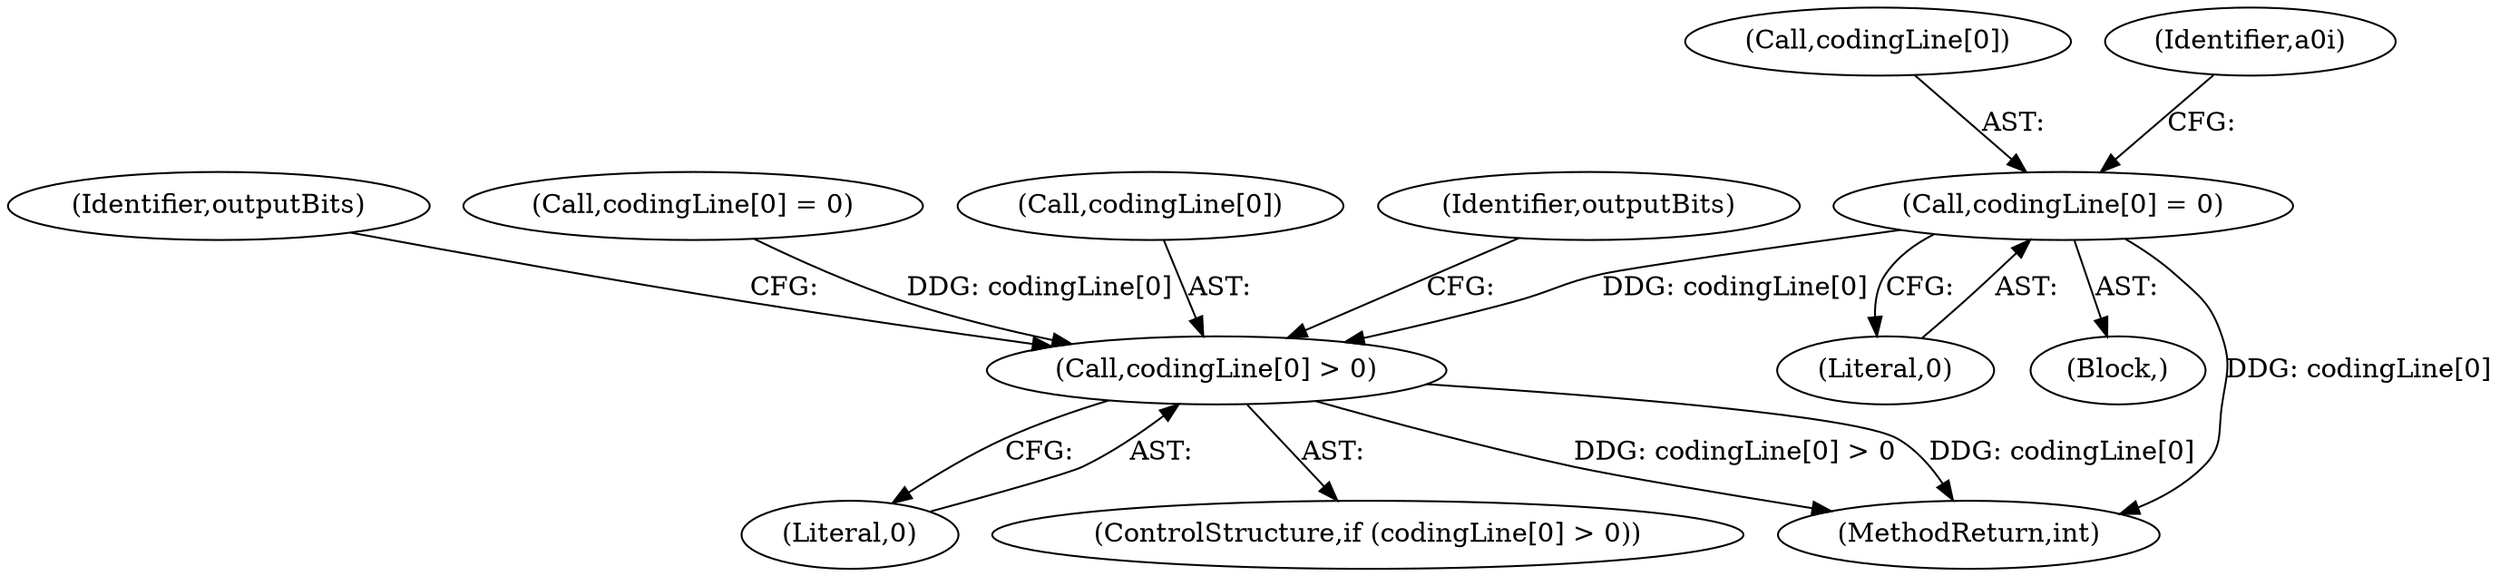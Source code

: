 digraph "0_poppler_b1026b5978c385328f2a15a2185c599a563edf91@array" {
"1000167" [label="(Call,codingLine[0] = 0)"];
"1001189" [label="(Call,codingLine[0] > 0)"];
"1000168" [label="(Call,codingLine[0])"];
"1001189" [label="(Call,codingLine[0] > 0)"];
"1000171" [label="(Literal,0)"];
"1001193" [label="(Literal,0)"];
"1001205" [label="(Identifier,outputBits)"];
"1001188" [label="(ControlStructure,if (codingLine[0] > 0))"];
"1000167" [label="(Call,codingLine[0] = 0)"];
"1000173" [label="(Identifier,a0i)"];
"1000894" [label="(Call,codingLine[0] = 0)"];
"1000132" [label="(Block,)"];
"1001190" [label="(Call,codingLine[0])"];
"1001370" [label="(MethodReturn,int)"];
"1001196" [label="(Identifier,outputBits)"];
"1000167" -> "1000132"  [label="AST: "];
"1000167" -> "1000171"  [label="CFG: "];
"1000168" -> "1000167"  [label="AST: "];
"1000171" -> "1000167"  [label="AST: "];
"1000173" -> "1000167"  [label="CFG: "];
"1000167" -> "1001370"  [label="DDG: codingLine[0]"];
"1000167" -> "1001189"  [label="DDG: codingLine[0]"];
"1001189" -> "1001188"  [label="AST: "];
"1001189" -> "1001193"  [label="CFG: "];
"1001190" -> "1001189"  [label="AST: "];
"1001193" -> "1001189"  [label="AST: "];
"1001196" -> "1001189"  [label="CFG: "];
"1001205" -> "1001189"  [label="CFG: "];
"1001189" -> "1001370"  [label="DDG: codingLine[0] > 0"];
"1001189" -> "1001370"  [label="DDG: codingLine[0]"];
"1000894" -> "1001189"  [label="DDG: codingLine[0]"];
}
